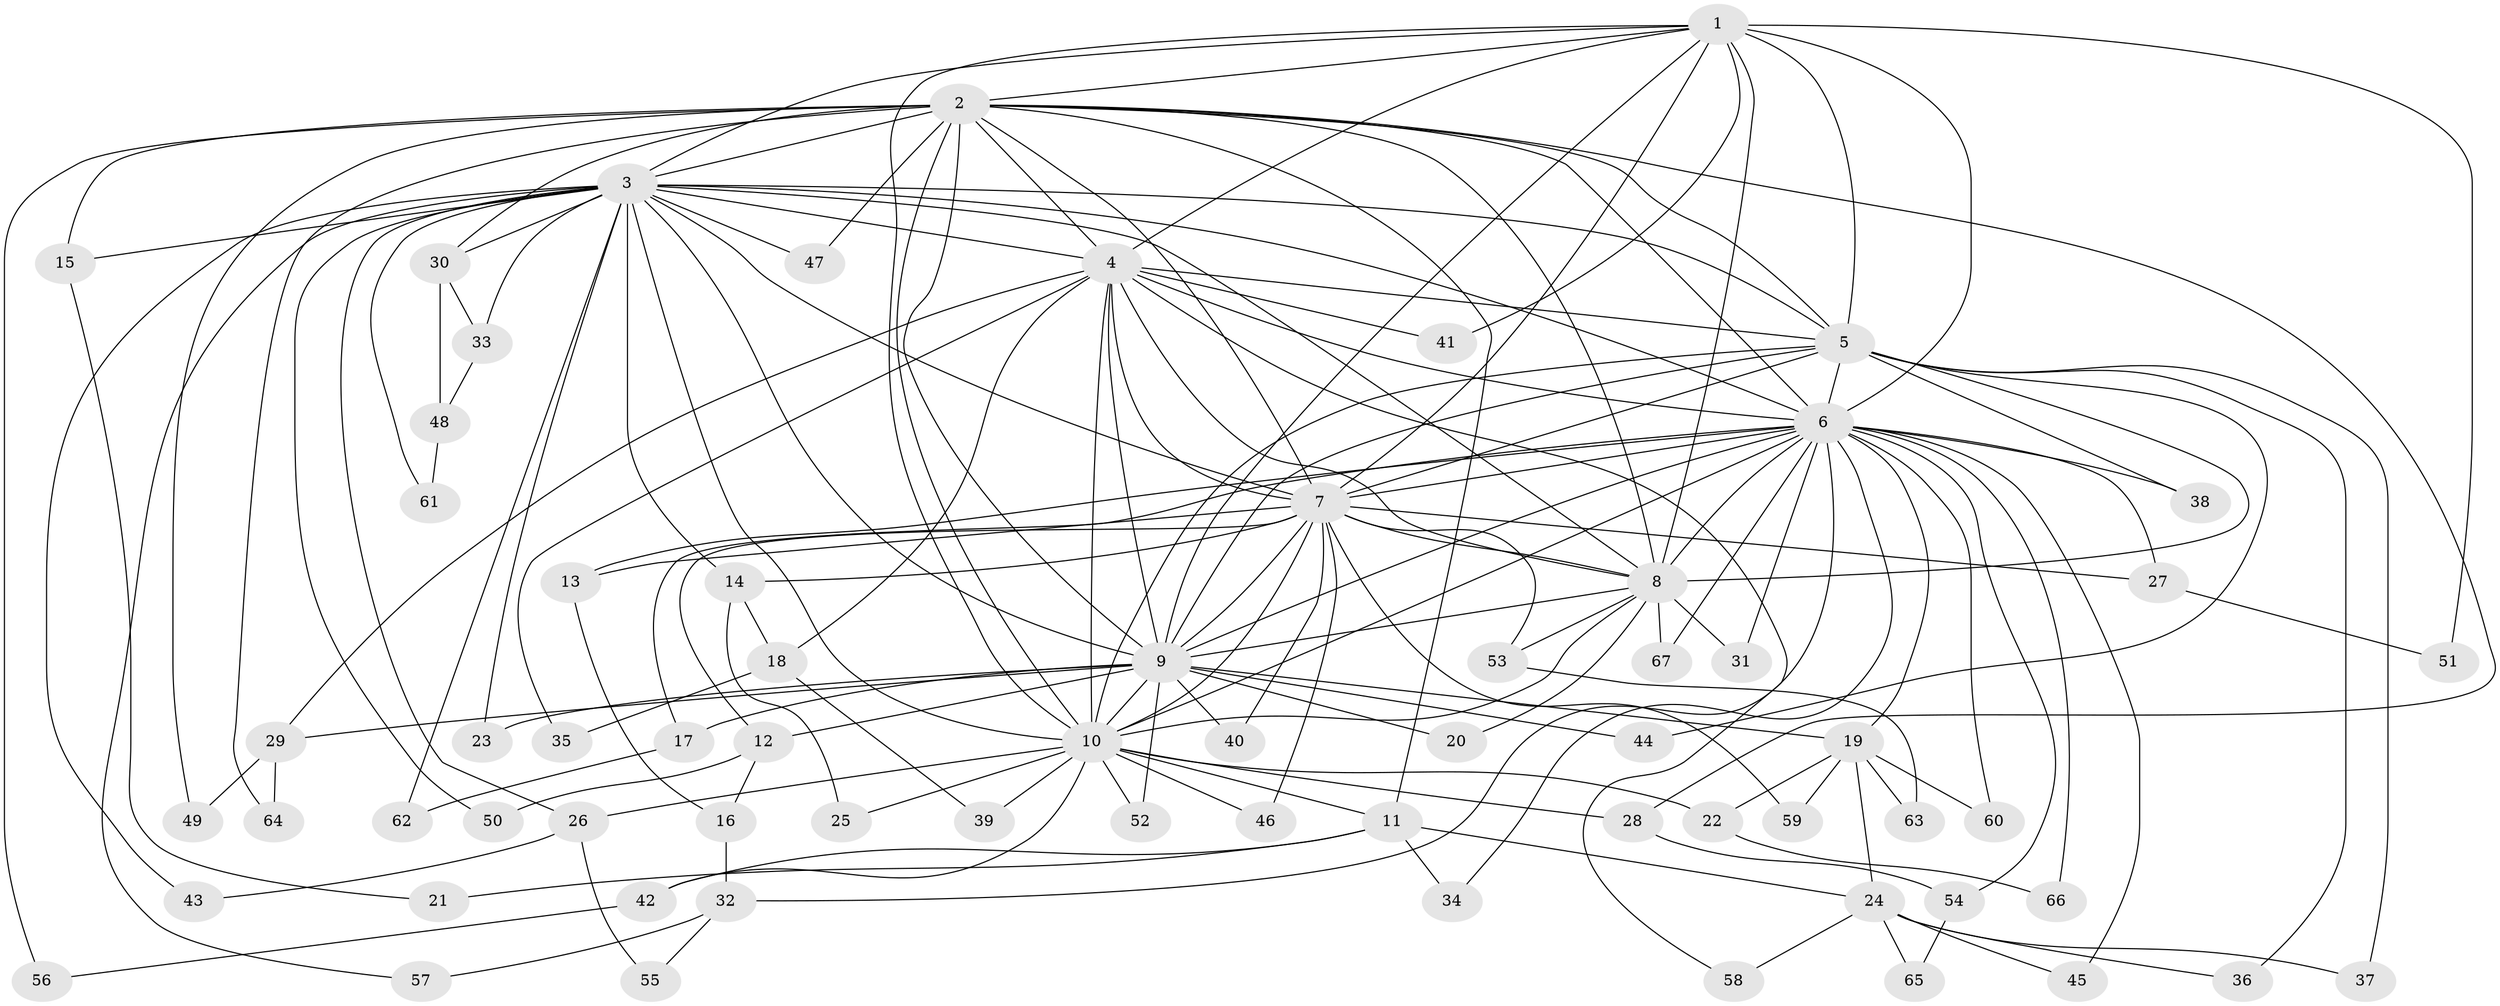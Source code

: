 // coarse degree distribution, {16: 0.030303030303030304, 2: 0.5454545454545454, 1: 0.24242424242424243, 4: 0.09090909090909091, 3: 0.030303030303030304, 6: 0.030303030303030304, 17: 0.030303030303030304}
// Generated by graph-tools (version 1.1) at 2025/48/03/04/25 21:48:05]
// undirected, 67 vertices, 159 edges
graph export_dot {
graph [start="1"]
  node [color=gray90,style=filled];
  1;
  2;
  3;
  4;
  5;
  6;
  7;
  8;
  9;
  10;
  11;
  12;
  13;
  14;
  15;
  16;
  17;
  18;
  19;
  20;
  21;
  22;
  23;
  24;
  25;
  26;
  27;
  28;
  29;
  30;
  31;
  32;
  33;
  34;
  35;
  36;
  37;
  38;
  39;
  40;
  41;
  42;
  43;
  44;
  45;
  46;
  47;
  48;
  49;
  50;
  51;
  52;
  53;
  54;
  55;
  56;
  57;
  58;
  59;
  60;
  61;
  62;
  63;
  64;
  65;
  66;
  67;
  1 -- 2;
  1 -- 3;
  1 -- 4;
  1 -- 5;
  1 -- 6;
  1 -- 7;
  1 -- 8;
  1 -- 9;
  1 -- 10;
  1 -- 41;
  1 -- 51;
  2 -- 3;
  2 -- 4;
  2 -- 5;
  2 -- 6;
  2 -- 7;
  2 -- 8;
  2 -- 9;
  2 -- 10;
  2 -- 11;
  2 -- 15;
  2 -- 28;
  2 -- 30;
  2 -- 47;
  2 -- 49;
  2 -- 56;
  2 -- 64;
  3 -- 4;
  3 -- 5;
  3 -- 6;
  3 -- 7;
  3 -- 8;
  3 -- 9;
  3 -- 10;
  3 -- 14;
  3 -- 15;
  3 -- 23;
  3 -- 26;
  3 -- 30;
  3 -- 33;
  3 -- 43;
  3 -- 47;
  3 -- 50;
  3 -- 57;
  3 -- 61;
  3 -- 62;
  4 -- 5;
  4 -- 6;
  4 -- 7;
  4 -- 8;
  4 -- 9;
  4 -- 10;
  4 -- 18;
  4 -- 29;
  4 -- 35;
  4 -- 41;
  4 -- 58;
  5 -- 6;
  5 -- 7;
  5 -- 8;
  5 -- 9;
  5 -- 10;
  5 -- 36;
  5 -- 37;
  5 -- 38;
  5 -- 44;
  6 -- 7;
  6 -- 8;
  6 -- 9;
  6 -- 10;
  6 -- 13;
  6 -- 17;
  6 -- 19;
  6 -- 27;
  6 -- 31;
  6 -- 32;
  6 -- 34;
  6 -- 38;
  6 -- 45;
  6 -- 54;
  6 -- 60;
  6 -- 66;
  6 -- 67;
  7 -- 8;
  7 -- 9;
  7 -- 10;
  7 -- 12;
  7 -- 13;
  7 -- 14;
  7 -- 27;
  7 -- 40;
  7 -- 46;
  7 -- 53;
  7 -- 59;
  8 -- 9;
  8 -- 10;
  8 -- 20;
  8 -- 31;
  8 -- 53;
  8 -- 67;
  9 -- 10;
  9 -- 12;
  9 -- 17;
  9 -- 19;
  9 -- 20;
  9 -- 23;
  9 -- 29;
  9 -- 40;
  9 -- 44;
  9 -- 52;
  10 -- 11;
  10 -- 22;
  10 -- 25;
  10 -- 26;
  10 -- 28;
  10 -- 39;
  10 -- 42;
  10 -- 46;
  10 -- 52;
  11 -- 21;
  11 -- 24;
  11 -- 34;
  11 -- 42;
  12 -- 16;
  12 -- 50;
  13 -- 16;
  14 -- 18;
  14 -- 25;
  15 -- 21;
  16 -- 32;
  17 -- 62;
  18 -- 35;
  18 -- 39;
  19 -- 22;
  19 -- 24;
  19 -- 59;
  19 -- 60;
  19 -- 63;
  22 -- 66;
  24 -- 36;
  24 -- 37;
  24 -- 45;
  24 -- 58;
  24 -- 65;
  26 -- 43;
  26 -- 55;
  27 -- 51;
  28 -- 54;
  29 -- 49;
  29 -- 64;
  30 -- 33;
  30 -- 48;
  32 -- 55;
  32 -- 57;
  33 -- 48;
  42 -- 56;
  48 -- 61;
  53 -- 63;
  54 -- 65;
}
